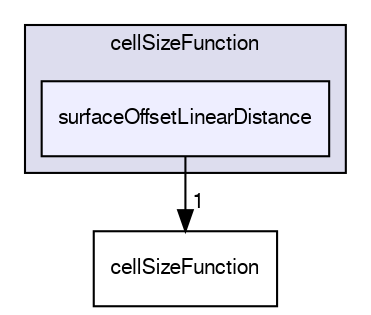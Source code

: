 digraph "applications/utilities/mesh/generation/foamyHexMesh/conformalVoronoiMesh/cellSizeControlSurfaces/cellSizeFunction/surfaceOffsetLinearDistance" {
  bgcolor=transparent;
  compound=true
  node [ fontsize="10", fontname="FreeSans"];
  edge [ labelfontsize="10", labelfontname="FreeSans"];
  subgraph clusterdir_614cd9042bbdf0551174d382eef52756 {
    graph [ bgcolor="#ddddee", pencolor="black", label="cellSizeFunction" fontname="FreeSans", fontsize="10", URL="dir_614cd9042bbdf0551174d382eef52756.html"]
  dir_d99e52ee40d5078e97d1b813c4040945 [shape=box, label="surfaceOffsetLinearDistance", style="filled", fillcolor="#eeeeff", pencolor="black", URL="dir_d99e52ee40d5078e97d1b813c4040945.html"];
  }
  dir_e3bb443d8adf418f6f07027144ab29af [shape=box label="cellSizeFunction" URL="dir_e3bb443d8adf418f6f07027144ab29af.html"];
  dir_d99e52ee40d5078e97d1b813c4040945->dir_e3bb443d8adf418f6f07027144ab29af [headlabel="1", labeldistance=1.5 headhref="dir_000366_000363.html"];
}
